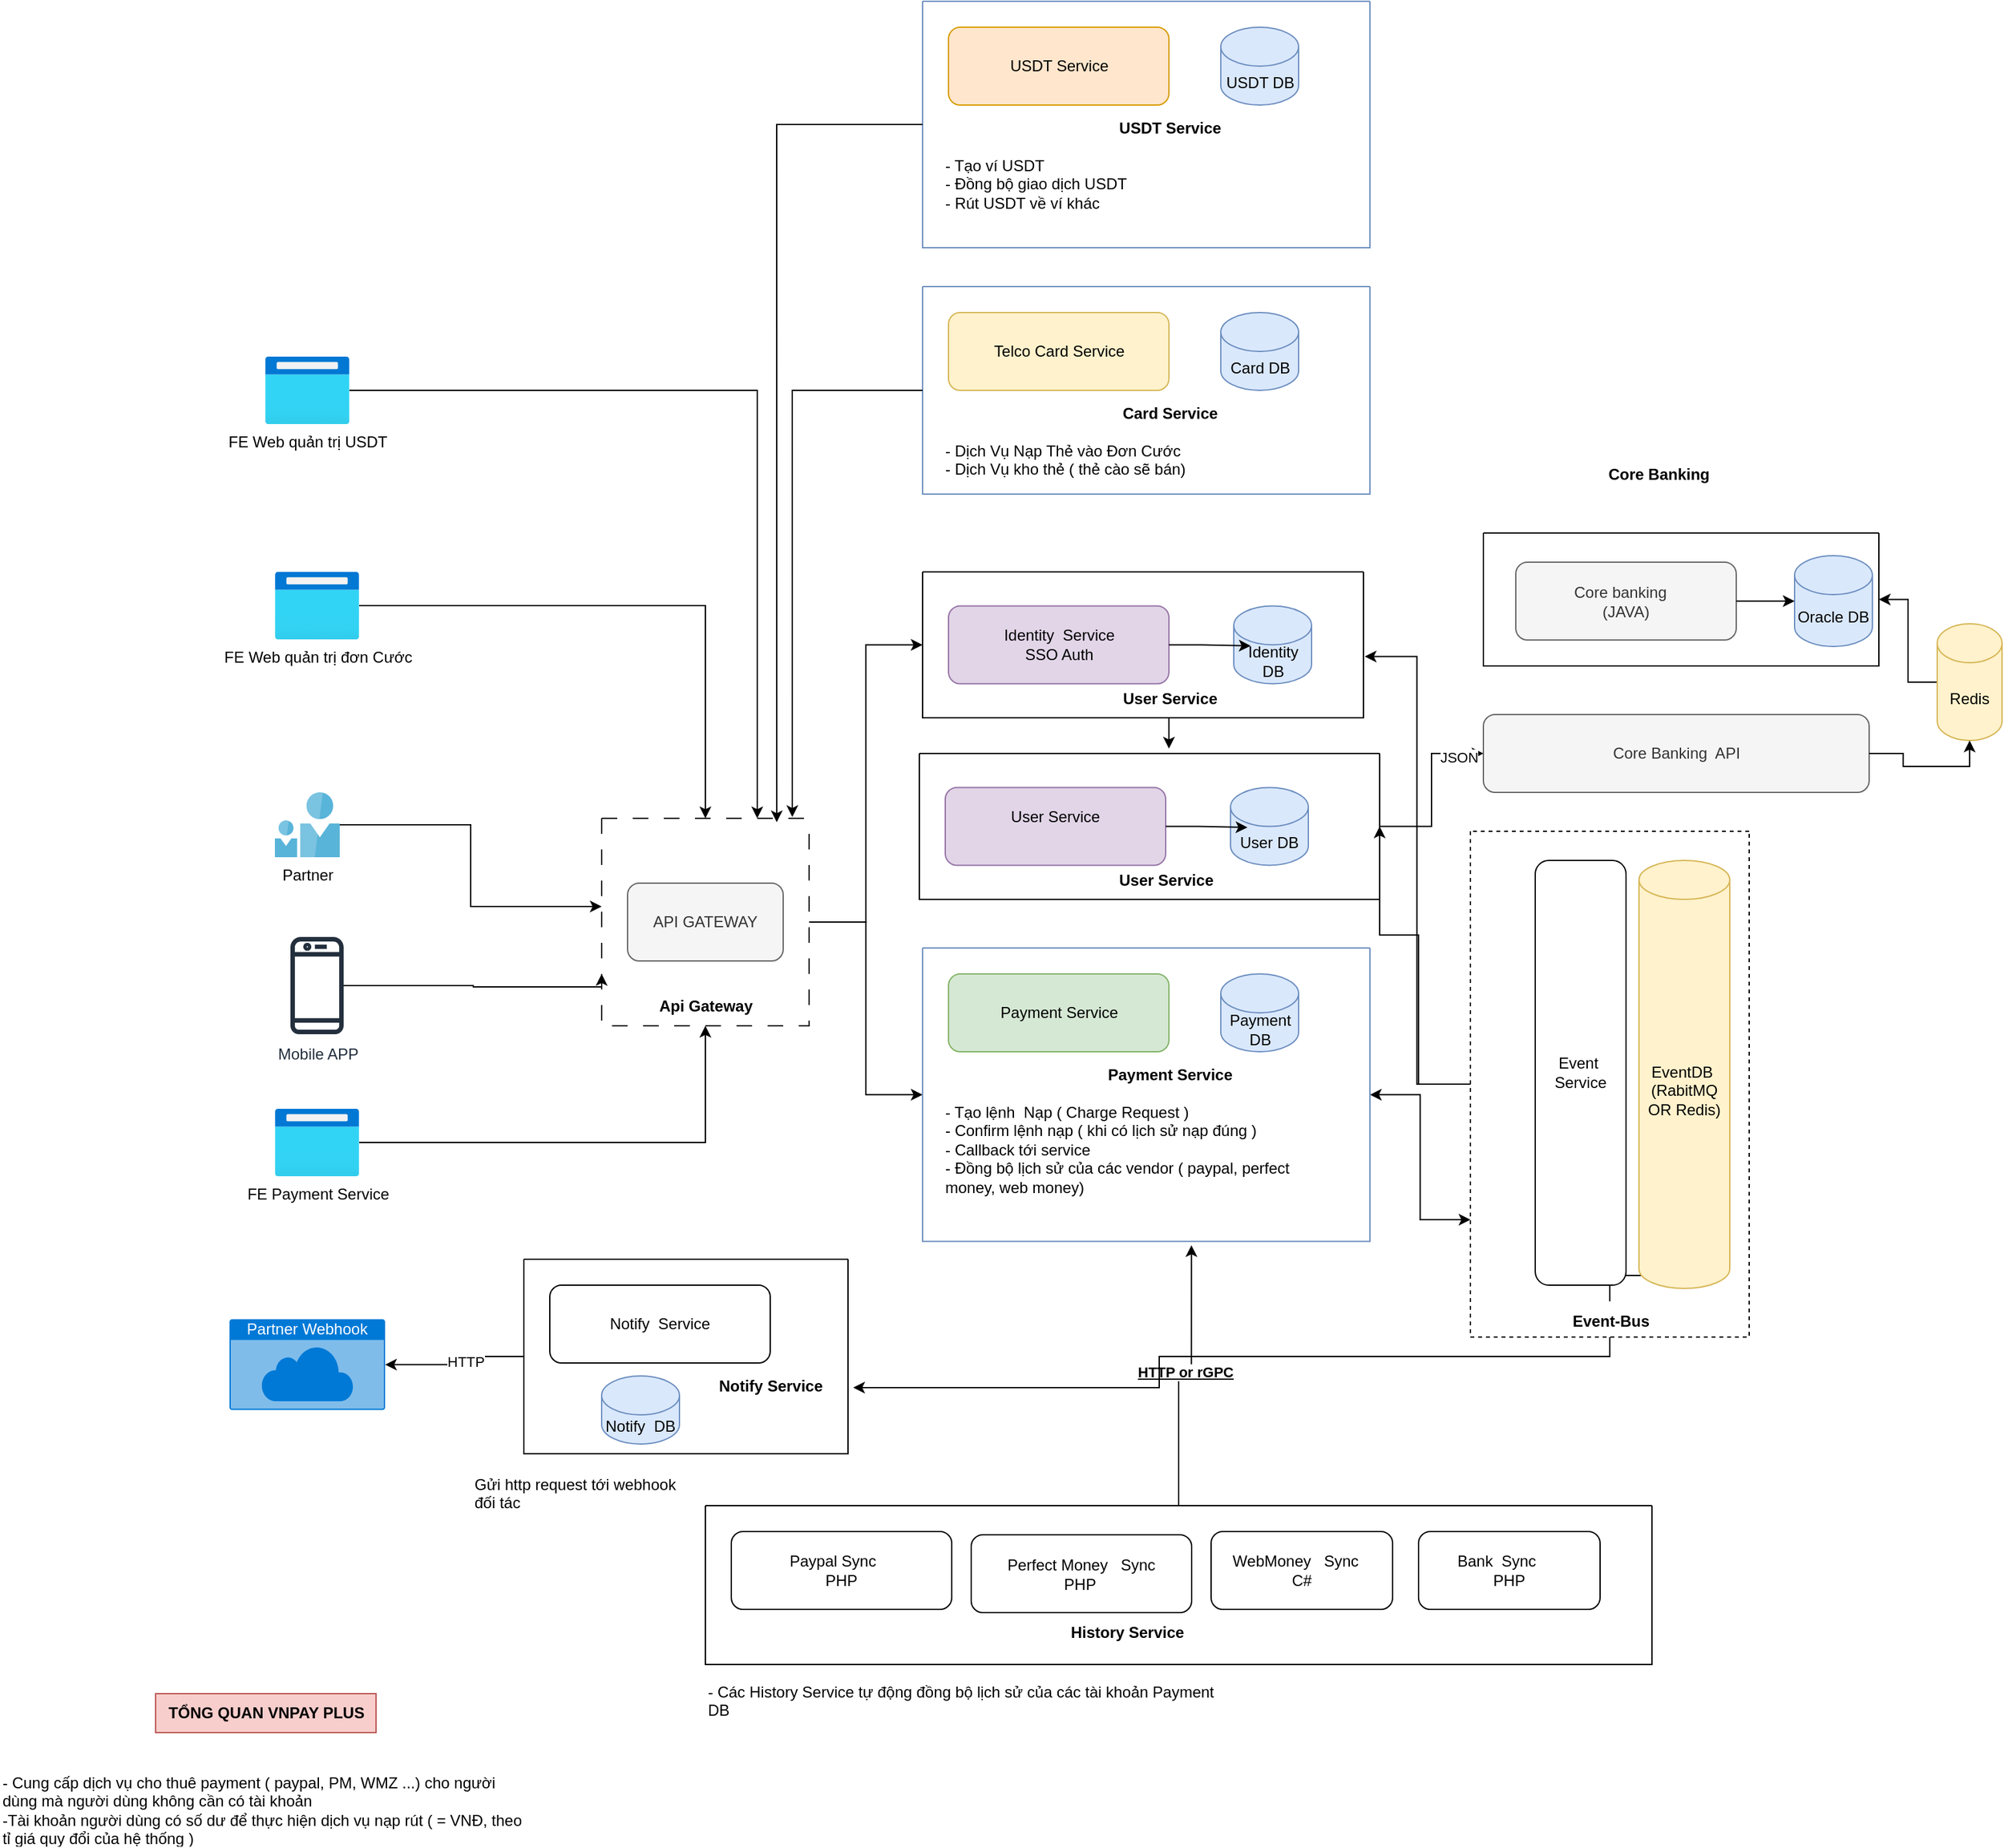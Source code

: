 <mxfile version="24.7.1" type="github">
  <diagram name="Page-1" id="iOP9NucEH-zzFqvL8uEB">
    <mxGraphModel dx="2412" dy="1926" grid="1" gridSize="10" guides="1" tooltips="1" connect="1" arrows="1" fold="1" page="1" pageScale="1" pageWidth="850" pageHeight="1100" math="0" shadow="0">
      <root>
        <mxCell id="0" />
        <mxCell id="1" parent="0" />
        <mxCell id="ymEb2g0kcDg-jAVKu9gT-71" style="edgeStyle=orthogonalEdgeStyle;rounded=0;orthogonalLoop=1;jettySize=auto;html=1;entryX=0;entryY=0.5;entryDx=0;entryDy=0;" parent="1" source="ymEb2g0kcDg-jAVKu9gT-15" target="ymEb2g0kcDg-jAVKu9gT-41" edge="1">
          <mxGeometry relative="1" as="geometry" />
        </mxCell>
        <mxCell id="clGpNB9oHALhCs1MbPwn-30" style="edgeStyle=orthogonalEdgeStyle;rounded=0;orthogonalLoop=1;jettySize=auto;html=1;entryX=0;entryY=0.5;entryDx=0;entryDy=0;" edge="1" parent="1" source="ymEb2g0kcDg-jAVKu9gT-15" target="ymEb2g0kcDg-jAVKu9gT-47">
          <mxGeometry relative="1" as="geometry" />
        </mxCell>
        <mxCell id="ymEb2g0kcDg-jAVKu9gT-15" value="API GATEWAY" style="swimlane;startSize=0;fontColor=none;noLabel=1;dashed=1;dashPattern=12 12;" parent="1" vertex="1">
          <mxGeometry x="40" y="280" width="160" height="160" as="geometry" />
        </mxCell>
        <mxCell id="ymEb2g0kcDg-jAVKu9gT-3" value="API GATEWAY" style="rounded=1;whiteSpace=wrap;html=1;fillColor=#f5f5f5;fontColor=#333333;strokeColor=#666666;" parent="ymEb2g0kcDg-jAVKu9gT-15" vertex="1">
          <mxGeometry x="20" y="50" width="120" height="60" as="geometry" />
        </mxCell>
        <mxCell id="ymEb2g0kcDg-jAVKu9gT-30" value="&lt;b&gt;Api Gateway&lt;br&gt;&lt;/b&gt;" style="text;html=1;align=center;verticalAlign=middle;resizable=0;points=[];autosize=1;strokeColor=none;fillColor=none;" parent="ymEb2g0kcDg-jAVKu9gT-15" vertex="1">
          <mxGeometry x="35" y="130" width="90" height="30" as="geometry" />
        </mxCell>
        <mxCell id="ymEb2g0kcDg-jAVKu9gT-16" value="Core Banking&amp;nbsp; API" style="rounded=1;whiteSpace=wrap;html=1;fillColor=#f5f5f5;strokeColor=#666666;fontColor=#333333;" parent="1" vertex="1">
          <mxGeometry x="720" y="200" width="297.5" height="60" as="geometry" />
        </mxCell>
        <mxCell id="ymEb2g0kcDg-jAVKu9gT-24" value="Post" style="swimlane;startSize=0;rounded=1;shadow=0;fontColor=none;labelBackgroundColor=none;noLabel=1;" parent="1" vertex="1">
          <mxGeometry x="720" y="60" width="305" height="102.5" as="geometry" />
        </mxCell>
        <mxCell id="ymEb2g0kcDg-jAVKu9gT-4" value="&lt;div&gt;Core banking&lt;span style=&quot;white-space: pre;&quot;&gt;&#x9;&lt;/span&gt;&lt;/div&gt;&lt;div&gt;&lt;span style=&quot;white-space: pre;&quot;&gt;(JAVA)&lt;br&gt;&lt;/span&gt;&lt;/div&gt;" style="rounded=1;whiteSpace=wrap;html=1;fillColor=#f5f5f5;strokeColor=#666666;fontColor=#333333;" parent="ymEb2g0kcDg-jAVKu9gT-24" vertex="1">
          <mxGeometry x="25" y="22.5" width="170" height="60" as="geometry" />
        </mxCell>
        <mxCell id="ymEb2g0kcDg-jAVKu9gT-6" value="Oracle DB" style="shape=cylinder3;whiteSpace=wrap;html=1;boundedLbl=1;backgroundOutline=1;size=15;fillColor=#dae8fc;strokeColor=#6c8ebf;" parent="ymEb2g0kcDg-jAVKu9gT-24" vertex="1">
          <mxGeometry x="240" y="17.5" width="60" height="70" as="geometry" />
        </mxCell>
        <mxCell id="ymEb2g0kcDg-jAVKu9gT-32" value="" style="edgeStyle=orthogonalEdgeStyle;rounded=0;orthogonalLoop=1;jettySize=auto;html=1;" parent="ymEb2g0kcDg-jAVKu9gT-24" source="ymEb2g0kcDg-jAVKu9gT-4" target="ymEb2g0kcDg-jAVKu9gT-6" edge="1">
          <mxGeometry relative="1" as="geometry" />
        </mxCell>
        <mxCell id="ymEb2g0kcDg-jAVKu9gT-41" value="Post" style="swimlane;startSize=0;rounded=1;shadow=0;fontColor=none;labelBackgroundColor=none;noLabel=1;" parent="1" vertex="1">
          <mxGeometry x="287.5" y="90" width="340" height="112.5" as="geometry" />
        </mxCell>
        <mxCell id="clGpNB9oHALhCs1MbPwn-31" style="edgeStyle=orthogonalEdgeStyle;rounded=0;orthogonalLoop=1;jettySize=auto;html=1;" edge="1" parent="ymEb2g0kcDg-jAVKu9gT-41" source="ymEb2g0kcDg-jAVKu9gT-42">
          <mxGeometry relative="1" as="geometry">
            <mxPoint x="190" y="136.25" as="targetPoint" />
          </mxGeometry>
        </mxCell>
        <mxCell id="ymEb2g0kcDg-jAVKu9gT-42" value="&lt;b&gt;User Service&lt;br&gt;&lt;/b&gt;" style="text;html=1;align=center;verticalAlign=middle;resizable=0;points=[];autosize=1;strokeColor=none;fillColor=none;" parent="ymEb2g0kcDg-jAVKu9gT-41" vertex="1">
          <mxGeometry x="140" y="82.5" width="100" height="30" as="geometry" />
        </mxCell>
        <mxCell id="ymEb2g0kcDg-jAVKu9gT-18" value="&lt;div&gt;Identity&amp;nbsp; Service&lt;/div&gt;&lt;div&gt;SSO Auth &lt;br&gt;&lt;/div&gt;" style="rounded=1;whiteSpace=wrap;html=1;fillColor=#e1d5e7;strokeColor=#9673a6;" parent="ymEb2g0kcDg-jAVKu9gT-41" vertex="1">
          <mxGeometry x="20" y="26.25" width="170" height="60" as="geometry" />
        </mxCell>
        <mxCell id="ymEb2g0kcDg-jAVKu9gT-20" value="Identity DB" style="shape=cylinder3;whiteSpace=wrap;html=1;boundedLbl=1;backgroundOutline=1;size=15;fillColor=#dae8fc;strokeColor=#6c8ebf;" parent="ymEb2g0kcDg-jAVKu9gT-41" vertex="1">
          <mxGeometry x="240" y="26.25" width="60" height="60" as="geometry" />
        </mxCell>
        <mxCell id="isoSCwNyjUuJ1y2WLRkC-23" style="edgeStyle=orthogonalEdgeStyle;rounded=0;orthogonalLoop=1;jettySize=auto;html=1;entryX=0.217;entryY=0.513;entryDx=0;entryDy=0;entryPerimeter=0;" parent="ymEb2g0kcDg-jAVKu9gT-41" source="ymEb2g0kcDg-jAVKu9gT-18" target="ymEb2g0kcDg-jAVKu9gT-20" edge="1">
          <mxGeometry relative="1" as="geometry" />
        </mxCell>
        <mxCell id="ymEb2g0kcDg-jAVKu9gT-67" style="edgeStyle=orthogonalEdgeStyle;rounded=0;orthogonalLoop=1;jettySize=auto;html=1;entryX=0;entryY=0.768;entryDx=0;entryDy=0;startArrow=classic;startFill=1;entryPerimeter=0;" parent="1" source="ymEb2g0kcDg-jAVKu9gT-47" target="ymEb2g0kcDg-jAVKu9gT-58" edge="1">
          <mxGeometry relative="1" as="geometry">
            <Array as="points" />
          </mxGeometry>
        </mxCell>
        <mxCell id="ymEb2g0kcDg-jAVKu9gT-47" value="Post" style="swimlane;startSize=0;rounded=1;shadow=0;labelBackgroundColor=none;noLabel=1;fillColor=#dae8fc;strokeColor=#6c8ebf;" parent="1" vertex="1">
          <mxGeometry x="287.5" y="380" width="345" height="226.25" as="geometry" />
        </mxCell>
        <mxCell id="ymEb2g0kcDg-jAVKu9gT-48" value="&lt;b&gt;Payment Service&lt;br&gt;&lt;/b&gt;" style="text;html=1;align=center;verticalAlign=middle;resizable=0;points=[];autosize=1;strokeColor=none;fillColor=none;" parent="ymEb2g0kcDg-jAVKu9gT-47" vertex="1">
          <mxGeometry x="130" y="82.5" width="120" height="30" as="geometry" />
        </mxCell>
        <mxCell id="ymEb2g0kcDg-jAVKu9gT-21" value="Payment Service" style="rounded=1;whiteSpace=wrap;html=1;fillColor=#d5e8d4;strokeColor=#82b366;" parent="ymEb2g0kcDg-jAVKu9gT-47" vertex="1">
          <mxGeometry x="20" y="20" width="170" height="60" as="geometry" />
        </mxCell>
        <mxCell id="ymEb2g0kcDg-jAVKu9gT-22" value="Payment DB" style="shape=cylinder3;whiteSpace=wrap;html=1;boundedLbl=1;backgroundOutline=1;size=15;fillColor=#dae8fc;strokeColor=#6c8ebf;" parent="ymEb2g0kcDg-jAVKu9gT-47" vertex="1">
          <mxGeometry x="230" y="20" width="60" height="60" as="geometry" />
        </mxCell>
        <mxCell id="isoSCwNyjUuJ1y2WLRkC-27" value="&lt;div&gt;- Tạo lệnh&amp;nbsp; Nạp ( Charge Request ) &lt;br&gt;&lt;/div&gt;&lt;div&gt;- Confirm lệnh nạp ( khi có lịch sử nạp đúng ) &lt;br&gt;&lt;/div&gt;&lt;div&gt;- Callback tới service&lt;br&gt;&lt;/div&gt;- Đồng bộ lịch sử của các vendor ( paypal, perfect money, web money)" style="text;html=1;whiteSpace=wrap;overflow=hidden;rounded=0;" parent="ymEb2g0kcDg-jAVKu9gT-47" vertex="1">
          <mxGeometry x="15" y="112.5" width="295" height="97.5" as="geometry" />
        </mxCell>
        <mxCell id="clGpNB9oHALhCs1MbPwn-32" style="edgeStyle=orthogonalEdgeStyle;rounded=0;orthogonalLoop=1;jettySize=auto;html=1;entryX=1;entryY=0.5;entryDx=0;entryDy=0;" edge="1" parent="1" source="ymEb2g0kcDg-jAVKu9gT-58" target="clGpNB9oHALhCs1MbPwn-25">
          <mxGeometry relative="1" as="geometry">
            <Array as="points">
              <mxPoint x="670" y="485" />
              <mxPoint x="670" y="370" />
            </Array>
          </mxGeometry>
        </mxCell>
        <mxCell id="ymEb2g0kcDg-jAVKu9gT-58" value="Post" style="swimlane;startSize=0;rounded=1;shadow=0;fontColor=none;labelBackgroundColor=none;noLabel=1;dashed=1;" parent="1" vertex="1">
          <mxGeometry x="710" y="290" width="215" height="390" as="geometry" />
        </mxCell>
        <mxCell id="clGpNB9oHALhCs1MbPwn-10" value="" style="edgeStyle=orthogonalEdgeStyle;rounded=0;orthogonalLoop=1;jettySize=auto;html=1;" edge="1" parent="ymEb2g0kcDg-jAVKu9gT-58" source="ymEb2g0kcDg-jAVKu9gT-59" target="ymEb2g0kcDg-jAVKu9gT-19">
          <mxGeometry relative="1" as="geometry" />
        </mxCell>
        <mxCell id="ymEb2g0kcDg-jAVKu9gT-59" value="&lt;b&gt;Event-Bus&lt;/b&gt;" style="text;html=1;align=center;verticalAlign=middle;resizable=0;points=[];autosize=1;strokeColor=none;fillColor=none;" parent="ymEb2g0kcDg-jAVKu9gT-58" vertex="1">
          <mxGeometry x="67.5" y="362.5" width="80" height="30" as="geometry" />
        </mxCell>
        <mxCell id="ymEb2g0kcDg-jAVKu9gT-19" value="&lt;div&gt;EventDB&amp;nbsp;&lt;/div&gt;&lt;div&gt;(RabitMQ OR Redis)&lt;/div&gt;" style="shape=cylinder3;whiteSpace=wrap;html=1;boundedLbl=1;backgroundOutline=1;size=15;fillColor=#fff2cc;strokeColor=#d6b656;" parent="ymEb2g0kcDg-jAVKu9gT-58" vertex="1">
          <mxGeometry x="130" y="22.5" width="70" height="330" as="geometry" />
        </mxCell>
        <mxCell id="ymEb2g0kcDg-jAVKu9gT-23" value="Event&amp;nbsp; Service" style="rounded=1;whiteSpace=wrap;html=1;" parent="ymEb2g0kcDg-jAVKu9gT-58" vertex="1">
          <mxGeometry x="50" y="22.5" width="70" height="327.5" as="geometry" />
        </mxCell>
        <mxCell id="ymEb2g0kcDg-jAVKu9gT-73" value="TỔNG QUAN VNPAY PLUS" style="text;html=1;align=center;verticalAlign=middle;resizable=0;points=[];autosize=1;strokeColor=#b85450;fillColor=#f8cecc;fontStyle=1" parent="1" vertex="1">
          <mxGeometry x="-304" y="955" width="170" height="30" as="geometry" />
        </mxCell>
        <mxCell id="clGpNB9oHALhCs1MbPwn-21" style="edgeStyle=orthogonalEdgeStyle;rounded=0;orthogonalLoop=1;jettySize=auto;html=1;" edge="1" parent="1" source="isoSCwNyjUuJ1y2WLRkC-10" target="clGpNB9oHALhCs1MbPwn-20">
          <mxGeometry relative="1" as="geometry" />
        </mxCell>
        <mxCell id="clGpNB9oHALhCs1MbPwn-22" value="HTTP" style="edgeLabel;html=1;align=center;verticalAlign=middle;resizable=0;points=[];" vertex="1" connectable="0" parent="clGpNB9oHALhCs1MbPwn-21">
          <mxGeometry x="-0.202" y="4" relative="1" as="geometry">
            <mxPoint as="offset" />
          </mxGeometry>
        </mxCell>
        <mxCell id="isoSCwNyjUuJ1y2WLRkC-10" value="Post" style="swimlane;startSize=0;rounded=1;shadow=0;fontColor=none;labelBackgroundColor=none;noLabel=1;" parent="1" vertex="1">
          <mxGeometry x="-20" y="620" width="250" height="150" as="geometry" />
        </mxCell>
        <mxCell id="isoSCwNyjUuJ1y2WLRkC-11" value="&lt;b&gt;Notify Service&lt;br&gt;&lt;/b&gt;" style="text;html=1;align=center;verticalAlign=middle;resizable=0;points=[];autosize=1;strokeColor=none;fillColor=none;" parent="isoSCwNyjUuJ1y2WLRkC-10" vertex="1">
          <mxGeometry x="140" y="82.5" width="100" height="30" as="geometry" />
        </mxCell>
        <mxCell id="isoSCwNyjUuJ1y2WLRkC-12" value="Notify&amp;nbsp; Service" style="rounded=1;whiteSpace=wrap;html=1;" parent="isoSCwNyjUuJ1y2WLRkC-10" vertex="1">
          <mxGeometry x="20" y="20" width="170" height="60" as="geometry" />
        </mxCell>
        <mxCell id="isoSCwNyjUuJ1y2WLRkC-13" value="Notify&amp;nbsp; DB" style="shape=cylinder3;whiteSpace=wrap;html=1;boundedLbl=1;backgroundOutline=1;size=15;fillColor=#dae8fc;strokeColor=#6c8ebf;" parent="isoSCwNyjUuJ1y2WLRkC-10" vertex="1">
          <mxGeometry x="60" y="90" width="60" height="52.5" as="geometry" />
        </mxCell>
        <mxCell id="isoSCwNyjUuJ1y2WLRkC-15" value="Partner" style="image;sketch=0;aspect=fixed;html=1;points=[];align=center;fontSize=12;image=img/lib/mscae/Two_User_Icon.svg;" parent="1" vertex="1">
          <mxGeometry x="-212" y="260" width="50" height="50" as="geometry" />
        </mxCell>
        <mxCell id="isoSCwNyjUuJ1y2WLRkC-17" style="edgeStyle=orthogonalEdgeStyle;rounded=0;orthogonalLoop=1;jettySize=auto;html=1;entryX=0;entryY=0.425;entryDx=0;entryDy=0;entryPerimeter=0;" parent="1" source="isoSCwNyjUuJ1y2WLRkC-15" target="ymEb2g0kcDg-jAVKu9gT-15" edge="1">
          <mxGeometry relative="1" as="geometry" />
        </mxCell>
        <mxCell id="isoSCwNyjUuJ1y2WLRkC-20" style="edgeStyle=orthogonalEdgeStyle;rounded=0;orthogonalLoop=1;jettySize=auto;html=1;entryX=0;entryY=0.75;entryDx=0;entryDy=0;" parent="1" source="isoSCwNyjUuJ1y2WLRkC-19" target="ymEb2g0kcDg-jAVKu9gT-15" edge="1">
          <mxGeometry relative="1" as="geometry">
            <Array as="points">
              <mxPoint x="-59" y="409" />
              <mxPoint x="-59" y="410" />
              <mxPoint x="40" y="410" />
            </Array>
          </mxGeometry>
        </mxCell>
        <mxCell id="isoSCwNyjUuJ1y2WLRkC-19" value="Mobile APP" style="sketch=0;outlineConnect=0;fontColor=#232F3E;gradientColor=none;fillColor=#232F3D;strokeColor=none;dashed=0;verticalLabelPosition=bottom;verticalAlign=top;align=center;html=1;fontSize=12;fontStyle=0;aspect=fixed;pointerEvents=1;shape=mxgraph.aws4.mobile_client;" parent="1" vertex="1">
          <mxGeometry x="-200" y="370" width="41" height="78" as="geometry" />
        </mxCell>
        <mxCell id="isoSCwNyjUuJ1y2WLRkC-22" style="edgeStyle=orthogonalEdgeStyle;rounded=0;orthogonalLoop=1;jettySize=auto;html=1;" parent="1" source="isoSCwNyjUuJ1y2WLRkC-21" target="ymEb2g0kcDg-jAVKu9gT-30" edge="1">
          <mxGeometry relative="1" as="geometry" />
        </mxCell>
        <mxCell id="isoSCwNyjUuJ1y2WLRkC-21" value="FE Payment Service" style="image;aspect=fixed;html=1;points=[];align=center;fontSize=12;image=img/lib/azure2/general/Browser.svg;" parent="1" vertex="1">
          <mxGeometry x="-212" y="504" width="65" height="52" as="geometry" />
        </mxCell>
        <mxCell id="isoSCwNyjUuJ1y2WLRkC-24" value="Gửi http request tới webhook đối tác " style="text;html=1;whiteSpace=wrap;overflow=hidden;rounded=0;" parent="1" vertex="1">
          <mxGeometry x="-60" y="780" width="170" height="60" as="geometry" />
        </mxCell>
        <mxCell id="isoSCwNyjUuJ1y2WLRkC-31" value="Post" style="swimlane;startSize=0;rounded=1;shadow=0;fontColor=none;labelBackgroundColor=none;noLabel=1;" parent="1" vertex="1">
          <mxGeometry x="120" y="810" width="730" height="122.5" as="geometry" />
        </mxCell>
        <mxCell id="isoSCwNyjUuJ1y2WLRkC-33" value="&lt;div&gt;Paypal Sync&lt;span style=&quot;white-space: pre;&quot;&gt;&#x9;&lt;/span&gt;&lt;/div&gt;&lt;div&gt;&lt;span style=&quot;white-space: pre;&quot;&gt;PHP&lt;br&gt;&lt;/span&gt;&lt;/div&gt;" style="rounded=1;whiteSpace=wrap;html=1;" parent="isoSCwNyjUuJ1y2WLRkC-31" vertex="1">
          <mxGeometry x="20" y="20" width="170" height="60" as="geometry" />
        </mxCell>
        <mxCell id="clGpNB9oHALhCs1MbPwn-15" value="&lt;div&gt;Perfect Money &amp;nbsp; Sync&lt;/div&gt;&lt;div&gt;&lt;span style=&quot;white-space: pre;&quot;&gt;PHP&#x9;&lt;/span&gt;&lt;/div&gt;" style="rounded=1;whiteSpace=wrap;html=1;" vertex="1" parent="isoSCwNyjUuJ1y2WLRkC-31">
          <mxGeometry x="205" y="22.5" width="170" height="60" as="geometry" />
        </mxCell>
        <mxCell id="clGpNB9oHALhCs1MbPwn-16" value="&lt;div&gt;WebMoney &amp;nbsp; Sync&lt;span style=&quot;white-space: pre;&quot;&gt;&#x9;&lt;/span&gt;&lt;/div&gt;&lt;div&gt;&lt;span style=&quot;white-space: pre;&quot;&gt;C#&lt;br&gt;&lt;/span&gt;&lt;/div&gt;" style="rounded=1;whiteSpace=wrap;html=1;" vertex="1" parent="isoSCwNyjUuJ1y2WLRkC-31">
          <mxGeometry x="390" y="20" width="140" height="60" as="geometry" />
        </mxCell>
        <mxCell id="clGpNB9oHALhCs1MbPwn-17" value="&lt;div&gt;Bank&amp;nbsp; Sync&lt;span style=&quot;white-space: pre;&quot;&gt;&#x9;&lt;/span&gt;&lt;/div&gt;&lt;div&gt;&lt;span style=&quot;white-space: pre;&quot;&gt;PHP&lt;br&gt;&lt;/span&gt;&lt;/div&gt;" style="rounded=1;whiteSpace=wrap;html=1;" vertex="1" parent="isoSCwNyjUuJ1y2WLRkC-31">
          <mxGeometry x="550" y="20" width="140" height="60" as="geometry" />
        </mxCell>
        <mxCell id="clGpNB9oHALhCs1MbPwn-18" value="&lt;b&gt;History Service&lt;br&gt;&lt;/b&gt;" style="text;html=1;align=center;verticalAlign=middle;resizable=0;points=[];autosize=1;strokeColor=none;fillColor=none;" vertex="1" parent="isoSCwNyjUuJ1y2WLRkC-31">
          <mxGeometry x="270" y="82.5" width="110" height="30" as="geometry" />
        </mxCell>
        <mxCell id="isoSCwNyjUuJ1y2WLRkC-40" style="edgeStyle=orthogonalEdgeStyle;rounded=0;orthogonalLoop=1;jettySize=auto;html=1;entryX=0.601;entryY=1.013;entryDx=0;entryDy=0;entryPerimeter=0;" parent="1" source="isoSCwNyjUuJ1y2WLRkC-31" target="ymEb2g0kcDg-jAVKu9gT-47" edge="1">
          <mxGeometry relative="1" as="geometry" />
        </mxCell>
        <mxCell id="clGpNB9oHALhCs1MbPwn-24" value="HTTP or rGPC" style="edgeLabel;html=1;align=center;verticalAlign=middle;resizable=0;points=[];fontStyle=5" vertex="1" connectable="0" parent="isoSCwNyjUuJ1y2WLRkC-40">
          <mxGeometry x="0.017" y="1" relative="1" as="geometry">
            <mxPoint as="offset" />
          </mxGeometry>
        </mxCell>
        <mxCell id="clGpNB9oHALhCs1MbPwn-1" value="&lt;div&gt;- Các History Service tự động đồng bộ lịch sử của các tài khoản Payment DB&lt;br&gt;&lt;/div&gt;" style="text;html=1;whiteSpace=wrap;overflow=hidden;rounded=0;" vertex="1" parent="1">
          <mxGeometry x="120" y="940" width="410" height="60" as="geometry" />
        </mxCell>
        <mxCell id="clGpNB9oHALhCs1MbPwn-14" style="edgeStyle=orthogonalEdgeStyle;rounded=0;orthogonalLoop=1;jettySize=auto;html=1;entryX=1;entryY=0.5;entryDx=0;entryDy=0;" edge="1" parent="1" source="clGpNB9oHALhCs1MbPwn-11" target="ymEb2g0kcDg-jAVKu9gT-24">
          <mxGeometry relative="1" as="geometry" />
        </mxCell>
        <mxCell id="clGpNB9oHALhCs1MbPwn-11" value="Redis" style="shape=cylinder3;whiteSpace=wrap;html=1;boundedLbl=1;backgroundOutline=1;size=15;fillColor=#fff2cc;strokeColor=#d6b656;" vertex="1" parent="1">
          <mxGeometry x="1070" y="130" width="50" height="90" as="geometry" />
        </mxCell>
        <mxCell id="clGpNB9oHALhCs1MbPwn-13" style="edgeStyle=orthogonalEdgeStyle;rounded=0;orthogonalLoop=1;jettySize=auto;html=1;entryX=0.5;entryY=1;entryDx=0;entryDy=0;entryPerimeter=0;" edge="1" parent="1" source="ymEb2g0kcDg-jAVKu9gT-16" target="clGpNB9oHALhCs1MbPwn-11">
          <mxGeometry relative="1" as="geometry" />
        </mxCell>
        <mxCell id="clGpNB9oHALhCs1MbPwn-19" style="edgeStyle=orthogonalEdgeStyle;rounded=0;orthogonalLoop=1;jettySize=auto;html=1;entryX=1.016;entryY=0.66;entryDx=0;entryDy=0;entryPerimeter=0;" edge="1" parent="1" source="ymEb2g0kcDg-jAVKu9gT-58" target="isoSCwNyjUuJ1y2WLRkC-10">
          <mxGeometry relative="1" as="geometry">
            <Array as="points">
              <mxPoint x="818" y="695" />
              <mxPoint x="470" y="695" />
              <mxPoint x="470" y="719" />
            </Array>
          </mxGeometry>
        </mxCell>
        <mxCell id="clGpNB9oHALhCs1MbPwn-20" value="&lt;div&gt;Partner Webhook&lt;/div&gt;&lt;div&gt;&lt;br&gt;&lt;/div&gt;" style="html=1;whiteSpace=wrap;strokeColor=none;fillColor=#0079D6;labelPosition=center;verticalLabelPosition=middle;verticalAlign=top;align=center;fontSize=12;outlineConnect=0;spacingTop=-6;fontColor=#FFFFFF;sketch=0;shape=mxgraph.sitemap.cloud;" vertex="1" parent="1">
          <mxGeometry x="-247" y="666.25" width="120" height="70" as="geometry" />
        </mxCell>
        <mxCell id="ymEb2g0kcDg-jAVKu9gT-29" value="&lt;b&gt;Core Banking&lt;br&gt;&lt;/b&gt;" style="text;html=1;align=center;verticalAlign=middle;resizable=0;points=[];autosize=1;strokeColor=none;fillColor=none;" parent="1" vertex="1">
          <mxGeometry x="805" width="100" height="30" as="geometry" />
        </mxCell>
        <mxCell id="clGpNB9oHALhCs1MbPwn-34" style="edgeStyle=orthogonalEdgeStyle;rounded=0;orthogonalLoop=1;jettySize=auto;html=1;entryX=0;entryY=0.5;entryDx=0;entryDy=0;" edge="1" parent="1" source="clGpNB9oHALhCs1MbPwn-25" target="ymEb2g0kcDg-jAVKu9gT-16">
          <mxGeometry relative="1" as="geometry" />
        </mxCell>
        <mxCell id="clGpNB9oHALhCs1MbPwn-35" value="JSON" style="edgeLabel;html=1;align=center;verticalAlign=middle;resizable=0;points=[];" vertex="1" connectable="0" parent="clGpNB9oHALhCs1MbPwn-34">
          <mxGeometry x="0.707" y="-3" relative="1" as="geometry">
            <mxPoint as="offset" />
          </mxGeometry>
        </mxCell>
        <mxCell id="clGpNB9oHALhCs1MbPwn-25" value="Post" style="swimlane;startSize=0;rounded=1;shadow=0;fontColor=none;labelBackgroundColor=none;noLabel=1;" vertex="1" parent="1">
          <mxGeometry x="285" y="230" width="355" height="112.5" as="geometry" />
        </mxCell>
        <mxCell id="clGpNB9oHALhCs1MbPwn-26" value="&lt;b&gt;User Service&lt;br&gt;&lt;/b&gt;" style="text;html=1;align=center;verticalAlign=middle;resizable=0;points=[];autosize=1;strokeColor=none;fillColor=none;" vertex="1" parent="clGpNB9oHALhCs1MbPwn-25">
          <mxGeometry x="140" y="82.5" width="100" height="30" as="geometry" />
        </mxCell>
        <mxCell id="clGpNB9oHALhCs1MbPwn-27" value="&lt;div&gt;User Service&lt;/div&gt;&lt;div&gt;&lt;br&gt;&lt;/div&gt;" style="rounded=1;whiteSpace=wrap;html=1;fillColor=#e1d5e7;strokeColor=#9673a6;" vertex="1" parent="clGpNB9oHALhCs1MbPwn-25">
          <mxGeometry x="20" y="26.25" width="170" height="60" as="geometry" />
        </mxCell>
        <mxCell id="clGpNB9oHALhCs1MbPwn-28" value="User DB" style="shape=cylinder3;whiteSpace=wrap;html=1;boundedLbl=1;backgroundOutline=1;size=15;fillColor=#dae8fc;strokeColor=#6c8ebf;" vertex="1" parent="clGpNB9oHALhCs1MbPwn-25">
          <mxGeometry x="240" y="26.25" width="60" height="60" as="geometry" />
        </mxCell>
        <mxCell id="clGpNB9oHALhCs1MbPwn-29" style="edgeStyle=orthogonalEdgeStyle;rounded=0;orthogonalLoop=1;jettySize=auto;html=1;entryX=0.217;entryY=0.513;entryDx=0;entryDy=0;entryPerimeter=0;" edge="1" parent="clGpNB9oHALhCs1MbPwn-25" source="clGpNB9oHALhCs1MbPwn-27" target="clGpNB9oHALhCs1MbPwn-28">
          <mxGeometry relative="1" as="geometry" />
        </mxCell>
        <mxCell id="clGpNB9oHALhCs1MbPwn-33" style="edgeStyle=orthogonalEdgeStyle;rounded=0;orthogonalLoop=1;jettySize=auto;html=1;entryX=1.003;entryY=0.58;entryDx=0;entryDy=0;entryPerimeter=0;" edge="1" parent="1" source="ymEb2g0kcDg-jAVKu9gT-58" target="ymEb2g0kcDg-jAVKu9gT-41">
          <mxGeometry relative="1" as="geometry" />
        </mxCell>
        <mxCell id="clGpNB9oHALhCs1MbPwn-36" value="&lt;div&gt;- Cung cấp dịch vụ cho thuê payment ( paypal, PM, WMZ ...) cho người dùng mà người dùng không cần có tài khoản &lt;br&gt;&lt;/div&gt;&lt;div&gt;-Tài khoản người dùng có số dư để thực hiện dịch vụ nạp rút ( = VNĐ, theo tỉ giá quy đổi của hệ thống ) &lt;br&gt;&lt;/div&gt;&lt;div&gt;&lt;br&gt;&lt;/div&gt;" style="text;html=1;whiteSpace=wrap;overflow=hidden;rounded=0;" vertex="1" parent="1">
          <mxGeometry x="-424" y="1010" width="410" height="60" as="geometry" />
        </mxCell>
        <mxCell id="clGpNB9oHALhCs1MbPwn-37" value="Post" style="swimlane;startSize=0;rounded=1;shadow=0;labelBackgroundColor=none;noLabel=1;fillColor=#dae8fc;strokeColor=#6c8ebf;" vertex="1" parent="1">
          <mxGeometry x="287.5" y="-130" width="345" height="160" as="geometry" />
        </mxCell>
        <mxCell id="clGpNB9oHALhCs1MbPwn-38" value="&lt;b&gt;Card Service&lt;br&gt;&lt;/b&gt;" style="text;html=1;align=center;verticalAlign=middle;resizable=0;points=[];autosize=1;strokeColor=none;fillColor=none;" vertex="1" parent="clGpNB9oHALhCs1MbPwn-37">
          <mxGeometry x="140" y="82.5" width="100" height="30" as="geometry" />
        </mxCell>
        <mxCell id="clGpNB9oHALhCs1MbPwn-39" value="Telco Card Service" style="rounded=1;whiteSpace=wrap;html=1;fillColor=#fff2cc;strokeColor=#d6b656;" vertex="1" parent="clGpNB9oHALhCs1MbPwn-37">
          <mxGeometry x="20" y="20" width="170" height="60" as="geometry" />
        </mxCell>
        <mxCell id="clGpNB9oHALhCs1MbPwn-40" value="Card DB" style="shape=cylinder3;whiteSpace=wrap;html=1;boundedLbl=1;backgroundOutline=1;size=15;fillColor=#dae8fc;strokeColor=#6c8ebf;" vertex="1" parent="clGpNB9oHALhCs1MbPwn-37">
          <mxGeometry x="230" y="20" width="60" height="60" as="geometry" />
        </mxCell>
        <mxCell id="clGpNB9oHALhCs1MbPwn-41" value="&lt;div&gt;- Dịch Vụ Nạp Thẻ vào Đơn Cước&lt;br&gt;&lt;/div&gt;&lt;div&gt;- Dịch Vụ kho thẻ ( thẻ cào sẽ bán)&lt;br&gt;&lt;/div&gt;&lt;div&gt;&lt;br&gt;&lt;/div&gt;" style="text;html=1;whiteSpace=wrap;overflow=hidden;rounded=0;" vertex="1" parent="clGpNB9oHALhCs1MbPwn-37">
          <mxGeometry x="15" y="112.5" width="295" height="47.5" as="geometry" />
        </mxCell>
        <mxCell id="clGpNB9oHALhCs1MbPwn-42" value="Post" style="swimlane;startSize=0;rounded=1;shadow=0;labelBackgroundColor=none;noLabel=1;fillColor=#dae8fc;strokeColor=#6c8ebf;" vertex="1" parent="1">
          <mxGeometry x="287.5" y="-350" width="345" height="190" as="geometry" />
        </mxCell>
        <mxCell id="clGpNB9oHALhCs1MbPwn-43" value="&lt;b&gt;USDT Service&lt;br&gt;&lt;/b&gt;" style="text;html=1;align=center;verticalAlign=middle;resizable=0;points=[];autosize=1;strokeColor=none;fillColor=none;" vertex="1" parent="clGpNB9oHALhCs1MbPwn-42">
          <mxGeometry x="140" y="82.5" width="100" height="30" as="geometry" />
        </mxCell>
        <mxCell id="clGpNB9oHALhCs1MbPwn-44" value="USDT Service" style="rounded=1;whiteSpace=wrap;html=1;fillColor=#ffe6cc;strokeColor=#d79b00;" vertex="1" parent="clGpNB9oHALhCs1MbPwn-42">
          <mxGeometry x="20" y="20" width="170" height="60" as="geometry" />
        </mxCell>
        <mxCell id="clGpNB9oHALhCs1MbPwn-45" value="USDT DB" style="shape=cylinder3;whiteSpace=wrap;html=1;boundedLbl=1;backgroundOutline=1;size=15;fillColor=#dae8fc;strokeColor=#6c8ebf;" vertex="1" parent="clGpNB9oHALhCs1MbPwn-42">
          <mxGeometry x="230" y="20" width="60" height="60" as="geometry" />
        </mxCell>
        <mxCell id="clGpNB9oHALhCs1MbPwn-46" value="&lt;div&gt;- Tạo ví USDT&lt;/div&gt;&lt;div&gt;- Đồng bộ giao dịch USDT&lt;/div&gt;&lt;div&gt;- Rút USDT về ví khác &lt;br&gt;&lt;/div&gt;" style="text;html=1;whiteSpace=wrap;overflow=hidden;rounded=0;" vertex="1" parent="clGpNB9oHALhCs1MbPwn-42">
          <mxGeometry x="15" y="112.5" width="295" height="57.5" as="geometry" />
        </mxCell>
        <mxCell id="clGpNB9oHALhCs1MbPwn-51" style="edgeStyle=orthogonalEdgeStyle;rounded=0;orthogonalLoop=1;jettySize=auto;html=1;entryX=0.75;entryY=0;entryDx=0;entryDy=0;" edge="1" parent="1" source="clGpNB9oHALhCs1MbPwn-47" target="ymEb2g0kcDg-jAVKu9gT-15">
          <mxGeometry relative="1" as="geometry" />
        </mxCell>
        <mxCell id="clGpNB9oHALhCs1MbPwn-47" value="FE Web quản trị USDT " style="image;aspect=fixed;html=1;points=[];align=center;fontSize=12;image=img/lib/azure2/general/Browser.svg;" vertex="1" parent="1">
          <mxGeometry x="-219.5" y="-76" width="65" height="52" as="geometry" />
        </mxCell>
        <mxCell id="clGpNB9oHALhCs1MbPwn-50" style="edgeStyle=orthogonalEdgeStyle;rounded=0;orthogonalLoop=1;jettySize=auto;html=1;" edge="1" parent="1" source="clGpNB9oHALhCs1MbPwn-49" target="ymEb2g0kcDg-jAVKu9gT-15">
          <mxGeometry relative="1" as="geometry" />
        </mxCell>
        <mxCell id="clGpNB9oHALhCs1MbPwn-49" value="FE Web quản trị đơn Cước" style="image;aspect=fixed;html=1;points=[];align=center;fontSize=12;image=img/lib/azure2/general/Browser.svg;" vertex="1" parent="1">
          <mxGeometry x="-212" y="90" width="65" height="52" as="geometry" />
        </mxCell>
        <mxCell id="clGpNB9oHALhCs1MbPwn-52" style="edgeStyle=orthogonalEdgeStyle;rounded=0;orthogonalLoop=1;jettySize=auto;html=1;entryX=0.919;entryY=-0.006;entryDx=0;entryDy=0;entryPerimeter=0;" edge="1" parent="1" source="clGpNB9oHALhCs1MbPwn-37" target="ymEb2g0kcDg-jAVKu9gT-15">
          <mxGeometry relative="1" as="geometry" />
        </mxCell>
        <mxCell id="clGpNB9oHALhCs1MbPwn-53" style="edgeStyle=orthogonalEdgeStyle;rounded=0;orthogonalLoop=1;jettySize=auto;html=1;entryX=0.844;entryY=0.019;entryDx=0;entryDy=0;entryPerimeter=0;" edge="1" parent="1" source="clGpNB9oHALhCs1MbPwn-42" target="ymEb2g0kcDg-jAVKu9gT-15">
          <mxGeometry relative="1" as="geometry" />
        </mxCell>
      </root>
    </mxGraphModel>
  </diagram>
</mxfile>
